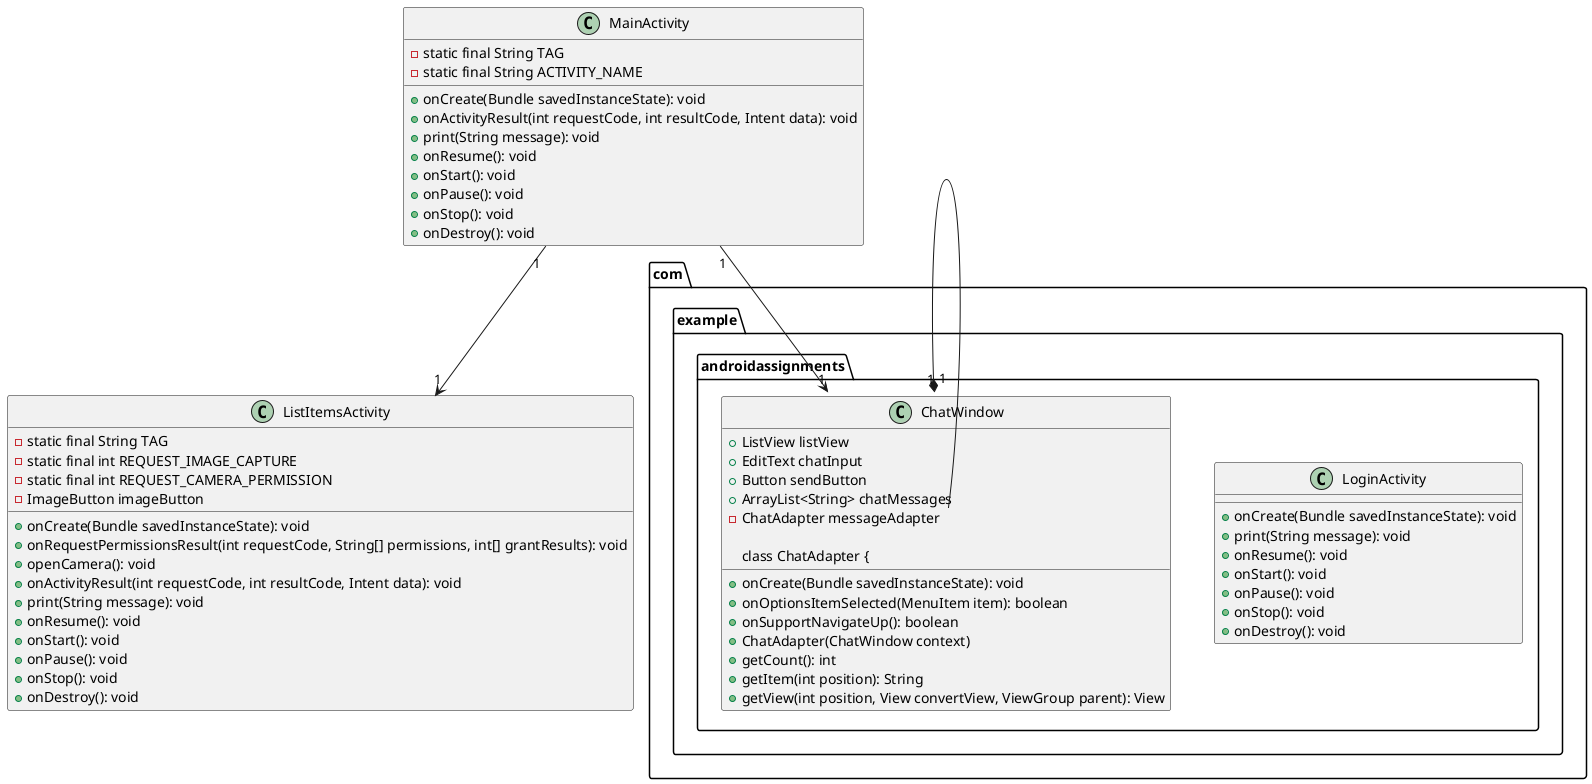 @startuml

package com.example.androidassignments {

    class LoginActivity {
        + onCreate(Bundle savedInstanceState): void
        + print(String message): void
        + onResume(): void
        + onStart(): void
        + onPause(): void
        + onStop(): void
        + onDestroy(): void
    }

    class ChatWindow {
        + ListView listView
        + EditText chatInput
        + Button sendButton
        + ArrayList<String> chatMessages
        - ChatAdapter messageAdapter
        + onCreate(Bundle savedInstanceState): void
        + onOptionsItemSelected(MenuItem item): boolean
        + onSupportNavigateUp(): boolean

        class ChatAdapter {
            + ChatAdapter(ChatWindow context)
            + getCount(): int
            + getItem(int position): String
            + getView(int position, View convertView, ViewGroup parent): View
        }
    }

    class ListItemsActivity {
        - static final String TAG
        - static final int REQUEST_IMAGE_CAPTURE
        - static final int REQUEST_CAMERA_PERMISSION
        - ImageButton imageButton
        + onCreate(Bundle savedInstanceState): void
        + onRequestPermissionsResult(int requestCode, String[] permissions, int[] grantResults): void
        + openCamera(): void
        + onActivityResult(int requestCode, int resultCode, Intent data): void
        + print(String message): void
        + onResume(): void
        + onStart(): void
        + onPause(): void
        + onStop(): void
        + onDestroy(): void
    }

    class MainActivity {
        - static final String TAG
        - static final String ACTIVITY_NAME
        + onCreate(Bundle savedInstanceState): void
        + onActivityResult(int requestCode, int resultCode, Intent data): void
        + print(String message): void
        + onResume(): void
        + onStart(): void
        + onPause(): void
        + onStop(): void
        + onDestroy(): void
    }

    ChatWindow "1" *-- "1" ChatWindow::ChatAdapter
    MainActivity "1" --> "1" ListItemsActivity
    MainActivity "1" --> "1" ChatWindow
}

@enduml

